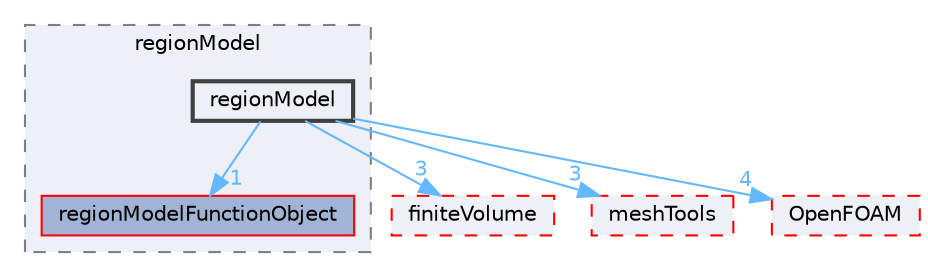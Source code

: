 digraph "src/regionModels/regionModel/regionModel"
{
 // LATEX_PDF_SIZE
  bgcolor="transparent";
  edge [fontname=Helvetica,fontsize=10,labelfontname=Helvetica,labelfontsize=10];
  node [fontname=Helvetica,fontsize=10,shape=box,height=0.2,width=0.4];
  compound=true
  subgraph clusterdir_e1879fa133c4c7d7be31da46fdc26b53 {
    graph [ bgcolor="#edf0f7", pencolor="grey50", label="regionModel", fontname=Helvetica,fontsize=10 style="filled,dashed", URL="dir_e1879fa133c4c7d7be31da46fdc26b53.html",tooltip=""]
  dir_20c1d0d82e141075254a9c9d121384c9 [label="regionModelFunctionObject", fillcolor="#a2b4d6", color="red", style="filled", URL="dir_20c1d0d82e141075254a9c9d121384c9.html",tooltip=""];
  dir_9def0c2234ad5b9415d4c89f24e8e942 [label="regionModel", fillcolor="#edf0f7", color="grey25", style="filled,bold", URL="dir_9def0c2234ad5b9415d4c89f24e8e942.html",tooltip=""];
  }
  dir_9bd15774b555cf7259a6fa18f99fe99b [label="finiteVolume", fillcolor="#edf0f7", color="red", style="filled,dashed", URL="dir_9bd15774b555cf7259a6fa18f99fe99b.html",tooltip=""];
  dir_ae30ad0bef50cf391b24c614251bb9fd [label="meshTools", fillcolor="#edf0f7", color="red", style="filled,dashed", URL="dir_ae30ad0bef50cf391b24c614251bb9fd.html",tooltip=""];
  dir_c5473ff19b20e6ec4dfe5c310b3778a8 [label="OpenFOAM", fillcolor="#edf0f7", color="red", style="filled,dashed", URL="dir_c5473ff19b20e6ec4dfe5c310b3778a8.html",tooltip=""];
  dir_9def0c2234ad5b9415d4c89f24e8e942->dir_20c1d0d82e141075254a9c9d121384c9 [headlabel="1", labeldistance=1.5 headhref="dir_003291_003293.html" href="dir_003291_003293.html" color="steelblue1" fontcolor="steelblue1"];
  dir_9def0c2234ad5b9415d4c89f24e8e942->dir_9bd15774b555cf7259a6fa18f99fe99b [headlabel="3", labeldistance=1.5 headhref="dir_003291_001387.html" href="dir_003291_001387.html" color="steelblue1" fontcolor="steelblue1"];
  dir_9def0c2234ad5b9415d4c89f24e8e942->dir_ae30ad0bef50cf391b24c614251bb9fd [headlabel="3", labeldistance=1.5 headhref="dir_003291_002382.html" href="dir_003291_002382.html" color="steelblue1" fontcolor="steelblue1"];
  dir_9def0c2234ad5b9415d4c89f24e8e942->dir_c5473ff19b20e6ec4dfe5c310b3778a8 [headlabel="4", labeldistance=1.5 headhref="dir_003291_002695.html" href="dir_003291_002695.html" color="steelblue1" fontcolor="steelblue1"];
}

